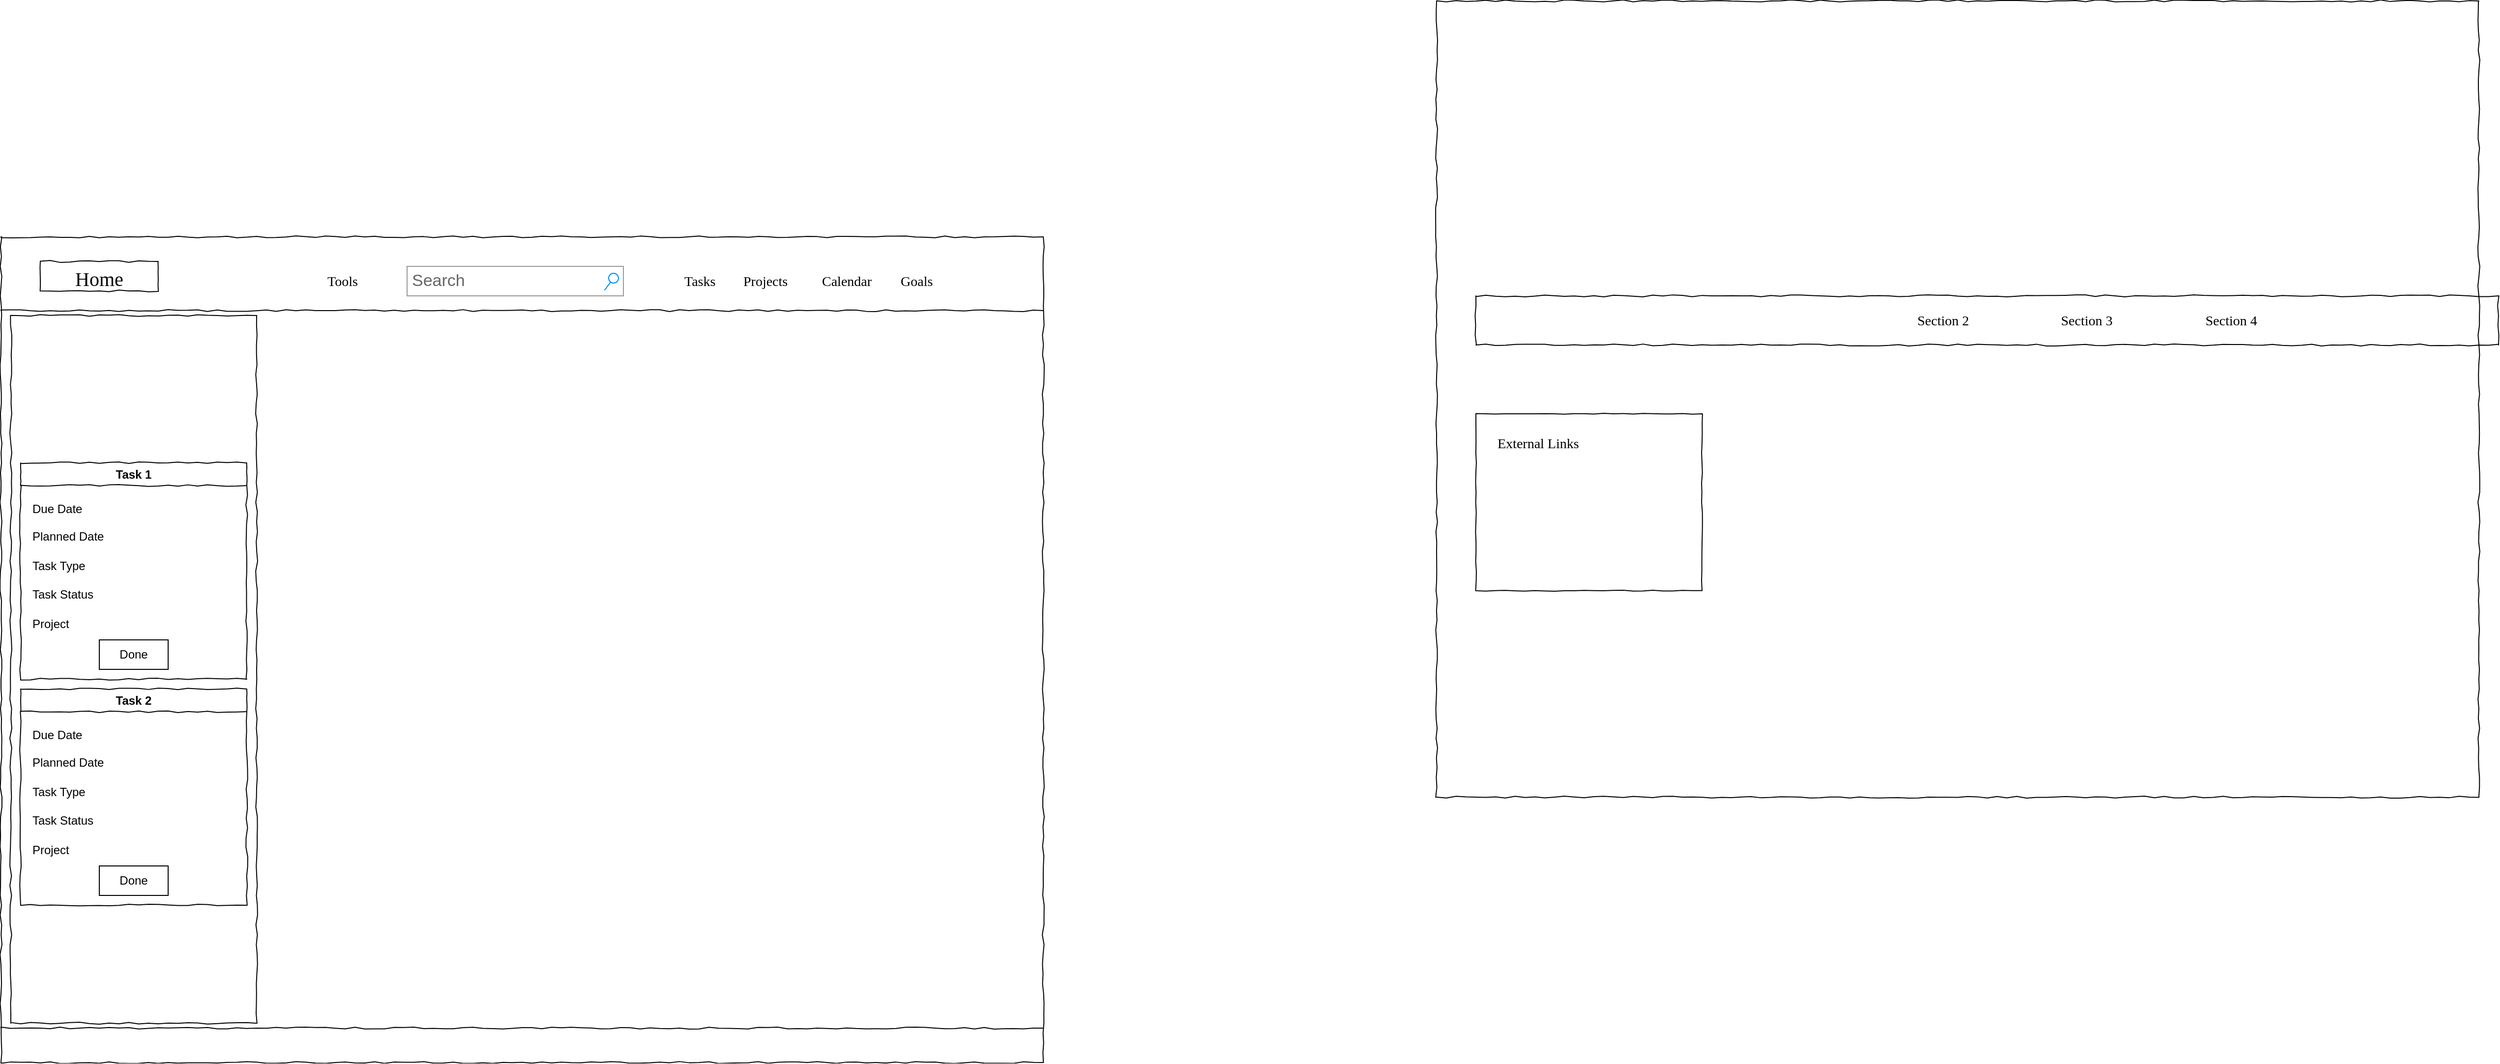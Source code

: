 <mxfile version="25.0.3">
  <diagram name="Page-1" id="03018318-947c-dd8e-b7a3-06fadd420f32">
    <mxGraphModel dx="1564" dy="1641" grid="1" gridSize="10" guides="1" tooltips="1" connect="1" arrows="1" fold="1" page="1" pageScale="1" pageWidth="1100" pageHeight="850" background="#ffffff" math="0" shadow="0">
      <root>
        <mxCell id="0" />
        <mxCell id="1" parent="0" />
        <mxCell id="677b7b8949515195-1" value="" style="whiteSpace=wrap;html=1;rounded=0;shadow=0;labelBackgroundColor=none;strokeColor=#000000;strokeWidth=1;fillColor=none;fontFamily=Verdana;fontSize=12;fontColor=#000000;align=center;comic=1;" parent="1" vertex="1">
          <mxGeometry x="1120" y="-250" width="1060" height="810" as="geometry" />
        </mxCell>
        <mxCell id="677b7b8949515195-10" value="" style="whiteSpace=wrap;html=1;rounded=0;shadow=0;labelBackgroundColor=none;strokeWidth=1;fillColor=none;fontFamily=Verdana;fontSize=12;align=center;comic=1;" parent="1" vertex="1">
          <mxGeometry x="1160" y="50" width="1040" height="50" as="geometry" />
        </mxCell>
        <mxCell id="677b7b8949515195-12" value="Section 2" style="text;html=1;points=[];align=left;verticalAlign=top;spacingTop=-4;fontSize=14;fontFamily=Verdana" parent="1" vertex="1">
          <mxGeometry x="1607" y="65" width="60" height="20" as="geometry" />
        </mxCell>
        <mxCell id="677b7b8949515195-13" value="Section 3" style="text;html=1;points=[];align=left;verticalAlign=top;spacingTop=-4;fontSize=14;fontFamily=Verdana" parent="1" vertex="1">
          <mxGeometry x="1753" y="65" width="60" height="20" as="geometry" />
        </mxCell>
        <mxCell id="677b7b8949515195-14" value="Section 4" style="text;html=1;points=[];align=left;verticalAlign=top;spacingTop=-4;fontSize=14;fontFamily=Verdana" parent="1" vertex="1">
          <mxGeometry x="1900" y="65" width="60" height="20" as="geometry" />
        </mxCell>
        <mxCell id="677b7b8949515195-26" value="" style="whiteSpace=wrap;html=1;rounded=0;shadow=0;labelBackgroundColor=none;strokeWidth=1;fillColor=none;fontFamily=Verdana;fontSize=12;align=center;comic=1;jiggle=1;" parent="1" vertex="1">
          <mxGeometry x="1160" y="170" width="230" height="180" as="geometry" />
        </mxCell>
        <mxCell id="677b7b8949515195-42" value="External Links" style="text;html=1;points=[];align=left;verticalAlign=top;spacingTop=-4;fontSize=14;fontFamily=Verdana" parent="1" vertex="1">
          <mxGeometry x="1180" y="190" width="170" height="20" as="geometry" />
        </mxCell>
        <mxCell id="m-mZeuIqF68aQpEZWhJe-5" value="" style="swimlane;startSize=0;comic=1;" parent="1" vertex="1">
          <mxGeometry x="-340" y="-10" width="1060" height="840" as="geometry">
            <mxRectangle x="20" width="50" height="40" as="alternateBounds" />
          </mxGeometry>
        </mxCell>
        <mxCell id="m-mZeuIqF68aQpEZWhJe-1" value="Tools" style="text;html=1;points=[];align=left;verticalAlign=top;spacingTop=-4;fontSize=14;fontFamily=Verdana" parent="m-mZeuIqF68aQpEZWhJe-5" vertex="1">
          <mxGeometry x="330" y="35" width="60" height="20" as="geometry" />
        </mxCell>
        <mxCell id="677b7b8949515195-3" value="Search" style="strokeWidth=1;shadow=0;dashed=0;align=center;html=1;shape=mxgraph.mockup.forms.searchBox;strokeColor=#999999;mainText=;strokeColor2=#008cff;fontColor=#666666;fontSize=17;align=left;spacingLeft=3;rounded=0;labelBackgroundColor=none;comic=1;" parent="m-mZeuIqF68aQpEZWhJe-5" vertex="1">
          <mxGeometry x="413" y="30" width="220" height="30" as="geometry" />
        </mxCell>
        <mxCell id="677b7b8949515195-4" value="Tasks" style="text;html=1;points=[];align=left;verticalAlign=top;spacingTop=-4;fontSize=14;fontFamily=Verdana" parent="m-mZeuIqF68aQpEZWhJe-5" vertex="1">
          <mxGeometry x="693" y="35" width="60" height="20" as="geometry" />
        </mxCell>
        <mxCell id="677b7b8949515195-5" value="Projects" style="text;html=1;points=[];align=left;verticalAlign=top;spacingTop=-4;fontSize=14;fontFamily=Verdana" parent="m-mZeuIqF68aQpEZWhJe-5" vertex="1">
          <mxGeometry x="753" y="35" width="60" height="20" as="geometry" />
        </mxCell>
        <mxCell id="677b7b8949515195-6" value="Calendar" style="text;html=1;points=[];align=left;verticalAlign=top;spacingTop=-4;fontSize=14;fontFamily=Verdana" parent="m-mZeuIqF68aQpEZWhJe-5" vertex="1">
          <mxGeometry x="833" y="35" width="60" height="20" as="geometry" />
        </mxCell>
        <mxCell id="677b7b8949515195-7" value="Goals" style="text;html=1;points=[];align=left;verticalAlign=top;spacingTop=-4;fontSize=14;fontFamily=Verdana" parent="m-mZeuIqF68aQpEZWhJe-5" vertex="1">
          <mxGeometry x="913" y="35" width="60" height="20" as="geometry" />
        </mxCell>
        <mxCell id="677b7b8949515195-2" value="&lt;font style=&quot;font-size: 20px;&quot;&gt;Home&lt;/font&gt;" style="whiteSpace=wrap;html=1;rounded=0;shadow=0;labelBackgroundColor=none;strokeWidth=1;fontFamily=Verdana;fontSize=28;align=center;comic=1;" parent="m-mZeuIqF68aQpEZWhJe-5" vertex="1">
          <mxGeometry x="40" y="25" width="120" height="30" as="geometry" />
        </mxCell>
        <mxCell id="677b7b8949515195-9" value="" style="line;strokeWidth=1;html=1;rounded=0;shadow=0;labelBackgroundColor=none;fillColor=none;fontFamily=Verdana;fontSize=14;fontColor=#000000;align=center;comic=1;" parent="m-mZeuIqF68aQpEZWhJe-5" vertex="1">
          <mxGeometry y="70" width="1060" height="10" as="geometry" />
        </mxCell>
        <mxCell id="BiX-Eu7iPSx3heH80s0Q-1" value="" style="swimlane;startSize=0;comic=1;" vertex="1" parent="m-mZeuIqF68aQpEZWhJe-5">
          <mxGeometry x="10" y="80" width="250" height="720" as="geometry" />
        </mxCell>
        <mxCell id="BiX-Eu7iPSx3heH80s0Q-5" value="Task 1" style="swimlane;whiteSpace=wrap;html=1;comic=1;" vertex="1" parent="BiX-Eu7iPSx3heH80s0Q-1">
          <mxGeometry x="10" y="150" width="230" height="220" as="geometry">
            <mxRectangle x="10" y="150" width="80" height="30" as="alternateBounds" />
          </mxGeometry>
        </mxCell>
        <mxCell id="BiX-Eu7iPSx3heH80s0Q-6" value="Done" style="html=1;whiteSpace=wrap;fillColor=none;" vertex="1" parent="BiX-Eu7iPSx3heH80s0Q-5">
          <mxGeometry x="80" y="180" width="70" height="30" as="geometry" />
        </mxCell>
        <mxCell id="BiX-Eu7iPSx3heH80s0Q-9" value="Due Date" style="text;html=1;align=left;verticalAlign=middle;whiteSpace=wrap;rounded=0;" vertex="1" parent="BiX-Eu7iPSx3heH80s0Q-5">
          <mxGeometry x="10" y="32" width="60" height="30" as="geometry" />
        </mxCell>
        <mxCell id="BiX-Eu7iPSx3heH80s0Q-10" value="Planned Date" style="text;html=1;align=left;verticalAlign=middle;whiteSpace=wrap;rounded=0;" vertex="1" parent="BiX-Eu7iPSx3heH80s0Q-5">
          <mxGeometry x="10" y="60" width="170" height="30" as="geometry" />
        </mxCell>
        <mxCell id="BiX-Eu7iPSx3heH80s0Q-11" value="Task Type" style="text;html=1;align=left;verticalAlign=middle;whiteSpace=wrap;rounded=0;" vertex="1" parent="BiX-Eu7iPSx3heH80s0Q-5">
          <mxGeometry x="10" y="90" width="170" height="30" as="geometry" />
        </mxCell>
        <mxCell id="BiX-Eu7iPSx3heH80s0Q-12" value="Task Status" style="text;html=1;align=left;verticalAlign=middle;whiteSpace=wrap;rounded=0;" vertex="1" parent="BiX-Eu7iPSx3heH80s0Q-5">
          <mxGeometry x="10" y="119" width="170" height="30" as="geometry" />
        </mxCell>
        <mxCell id="BiX-Eu7iPSx3heH80s0Q-13" value="Project" style="text;html=1;align=left;verticalAlign=middle;whiteSpace=wrap;rounded=0;" vertex="1" parent="BiX-Eu7iPSx3heH80s0Q-5">
          <mxGeometry x="10" y="149" width="170" height="30" as="geometry" />
        </mxCell>
        <mxCell id="BiX-Eu7iPSx3heH80s0Q-14" value="Task 2" style="swimlane;whiteSpace=wrap;html=1;comic=1;" vertex="1" parent="BiX-Eu7iPSx3heH80s0Q-1">
          <mxGeometry x="10" y="380" width="230" height="220" as="geometry">
            <mxRectangle x="10" y="150" width="80" height="30" as="alternateBounds" />
          </mxGeometry>
        </mxCell>
        <mxCell id="BiX-Eu7iPSx3heH80s0Q-15" value="Done" style="html=1;whiteSpace=wrap;fillColor=none;" vertex="1" parent="BiX-Eu7iPSx3heH80s0Q-14">
          <mxGeometry x="80" y="180" width="70" height="30" as="geometry" />
        </mxCell>
        <mxCell id="BiX-Eu7iPSx3heH80s0Q-16" value="Due Date" style="text;html=1;align=left;verticalAlign=middle;whiteSpace=wrap;rounded=0;" vertex="1" parent="BiX-Eu7iPSx3heH80s0Q-14">
          <mxGeometry x="10" y="32" width="60" height="30" as="geometry" />
        </mxCell>
        <mxCell id="BiX-Eu7iPSx3heH80s0Q-17" value="Planned Date" style="text;html=1;align=left;verticalAlign=middle;whiteSpace=wrap;rounded=0;" vertex="1" parent="BiX-Eu7iPSx3heH80s0Q-14">
          <mxGeometry x="10" y="60" width="170" height="30" as="geometry" />
        </mxCell>
        <mxCell id="BiX-Eu7iPSx3heH80s0Q-18" value="Task Type" style="text;html=1;align=left;verticalAlign=middle;whiteSpace=wrap;rounded=0;" vertex="1" parent="BiX-Eu7iPSx3heH80s0Q-14">
          <mxGeometry x="10" y="90" width="170" height="30" as="geometry" />
        </mxCell>
        <mxCell id="BiX-Eu7iPSx3heH80s0Q-19" value="Task Status" style="text;html=1;align=left;verticalAlign=middle;whiteSpace=wrap;rounded=0;" vertex="1" parent="BiX-Eu7iPSx3heH80s0Q-14">
          <mxGeometry x="10" y="119" width="170" height="30" as="geometry" />
        </mxCell>
        <mxCell id="BiX-Eu7iPSx3heH80s0Q-20" value="Project" style="text;html=1;align=left;verticalAlign=middle;whiteSpace=wrap;rounded=0;" vertex="1" parent="BiX-Eu7iPSx3heH80s0Q-14">
          <mxGeometry x="10" y="149" width="170" height="30" as="geometry" />
        </mxCell>
        <mxCell id="m-mZeuIqF68aQpEZWhJe-2" value="" style="line;strokeWidth=1;html=1;rounded=0;shadow=0;labelBackgroundColor=none;fillColor=none;fontFamily=Verdana;fontSize=14;fontColor=#000000;align=center;comic=1;" parent="m-mZeuIqF68aQpEZWhJe-5" vertex="1">
          <mxGeometry y="800" width="1060" height="10" as="geometry" />
        </mxCell>
      </root>
    </mxGraphModel>
  </diagram>
</mxfile>
